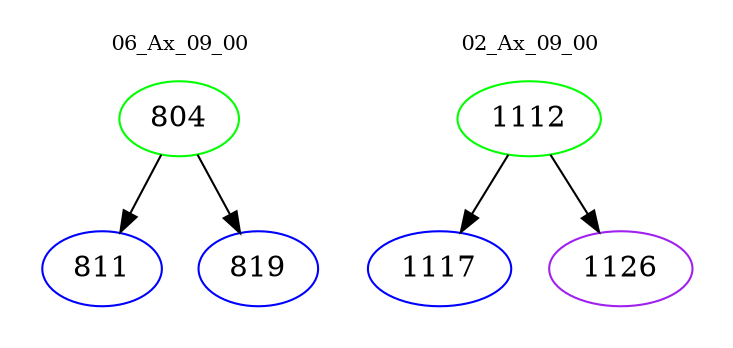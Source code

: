 digraph{
subgraph cluster_0 {
color = white
label = "06_Ax_09_00";
fontsize=10;
T0_804 [label="804", color="green"]
T0_804 -> T0_811 [color="black"]
T0_811 [label="811", color="blue"]
T0_804 -> T0_819 [color="black"]
T0_819 [label="819", color="blue"]
}
subgraph cluster_1 {
color = white
label = "02_Ax_09_00";
fontsize=10;
T1_1112 [label="1112", color="green"]
T1_1112 -> T1_1117 [color="black"]
T1_1117 [label="1117", color="blue"]
T1_1112 -> T1_1126 [color="black"]
T1_1126 [label="1126", color="purple"]
}
}
